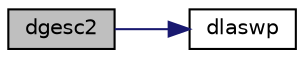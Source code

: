 digraph "dgesc2"
{
 // LATEX_PDF_SIZE
  edge [fontname="Helvetica",fontsize="10",labelfontname="Helvetica",labelfontsize="10"];
  node [fontname="Helvetica",fontsize="10",shape=record];
  rankdir="LR";
  Node1 [label="dgesc2",height=0.2,width=0.4,color="black", fillcolor="grey75", style="filled", fontcolor="black",tooltip="DGESC2 solves a system of linear equations using the LU factorization with complete pivoting computed..."];
  Node1 -> Node2 [color="midnightblue",fontsize="10",style="solid",fontname="Helvetica"];
  Node2 [label="dlaswp",height=0.2,width=0.4,color="black", fillcolor="white", style="filled",URL="$dlaswp_8f.html#a3ccc0cf84b0493bd9adcdc02fcff449f",tooltip="DLASWP performs a series of row interchanges on a general rectangular matrix."];
}
